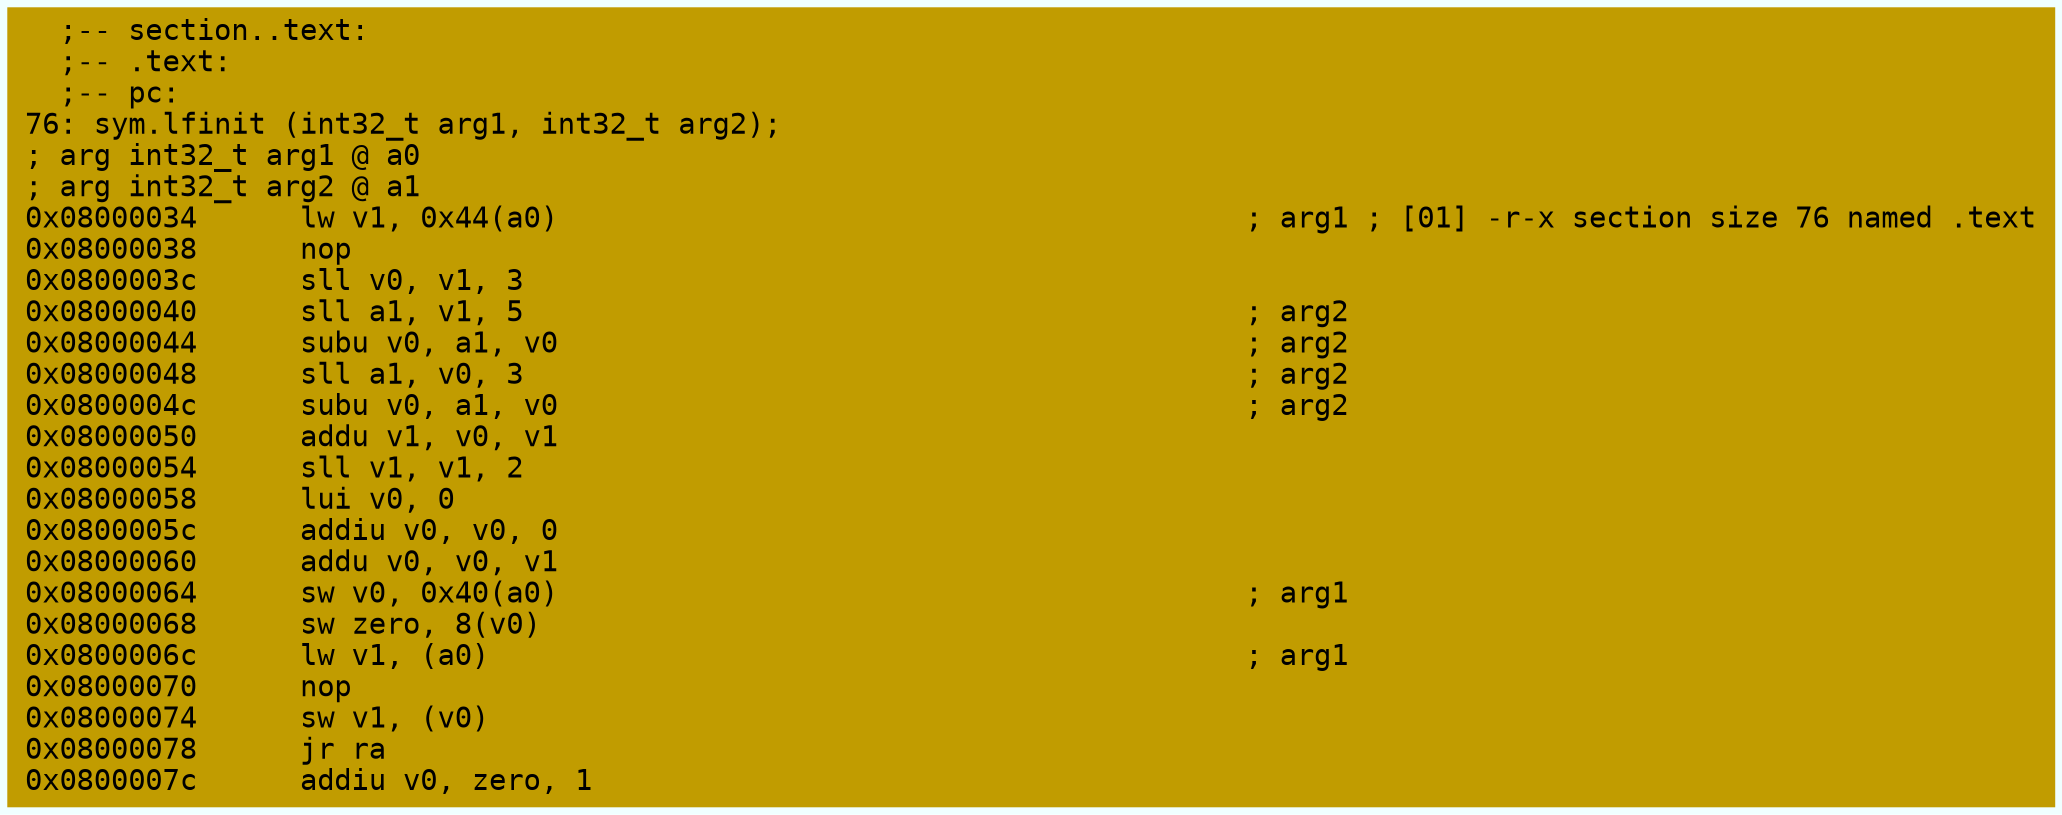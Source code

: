 digraph code {
	graph [bgcolor=azure fontsize=8 fontname="Courier" splines="ortho"];
	node [fillcolor=gray style=filled shape=box];
	edge [arrowhead="normal"];
	"0x08000034" [URL="sym.lfinit/0x08000034", fillcolor="#c19c00",color="#c19c00", fontname="Courier",label="  ;-- section..text:\l  ;-- .text:\l  ;-- pc:\l76: sym.lfinit (int32_t arg1, int32_t arg2);\l; arg int32_t arg1 @ a0\l; arg int32_t arg2 @ a1\l0x08000034      lw v1, 0x44(a0)                                        ; arg1 ; [01] -r-x section size 76 named .text\l0x08000038      nop\l0x0800003c      sll v0, v1, 3\l0x08000040      sll a1, v1, 5                                          ; arg2\l0x08000044      subu v0, a1, v0                                        ; arg2\l0x08000048      sll a1, v0, 3                                          ; arg2\l0x0800004c      subu v0, a1, v0                                        ; arg2\l0x08000050      addu v1, v0, v1\l0x08000054      sll v1, v1, 2\l0x08000058      lui v0, 0\l0x0800005c      addiu v0, v0, 0\l0x08000060      addu v0, v0, v1\l0x08000064      sw v0, 0x40(a0)                                        ; arg1\l0x08000068      sw zero, 8(v0)\l0x0800006c      lw v1, (a0)                                            ; arg1\l0x08000070      nop\l0x08000074      sw v1, (v0)\l0x08000078      jr ra\l0x0800007c      addiu v0, zero, 1\l"]
}
